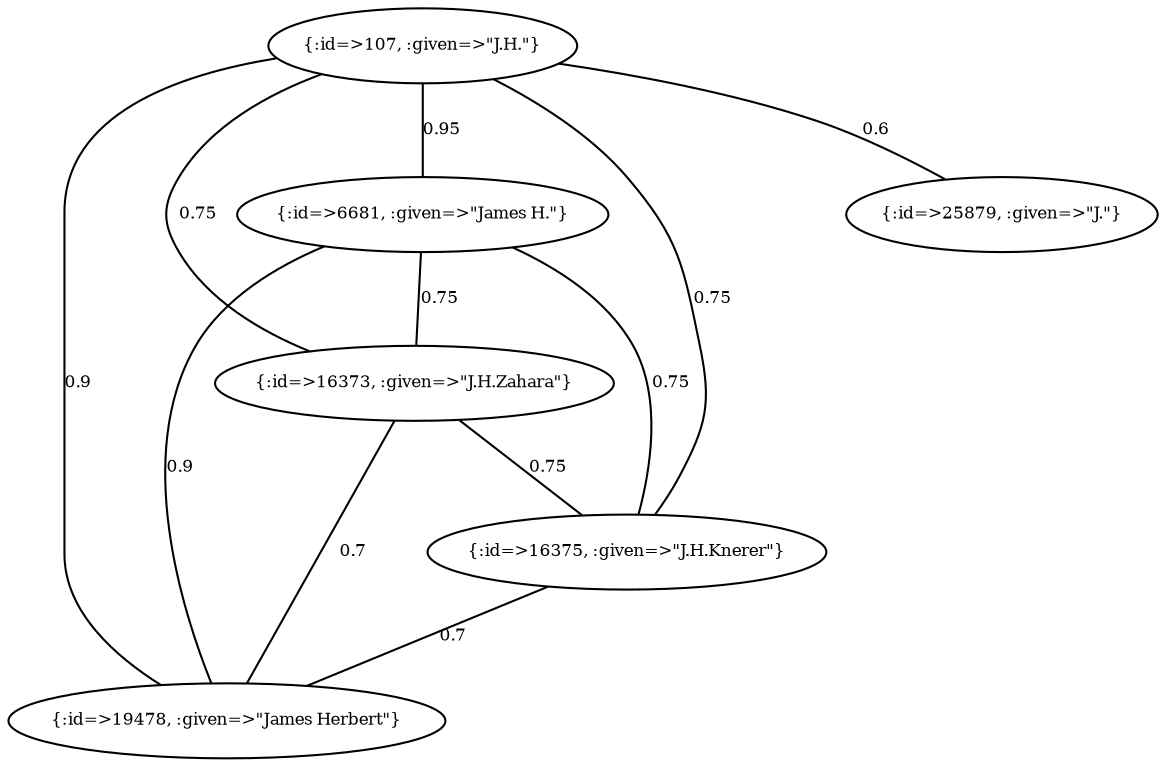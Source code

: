 graph Collector__WeightedGraph {
    "{:id=>107, :given=>\"J.H.\"}" [
        fontsize = 8,
        label = "{:id=>107, :given=>\"J.H.\"}"
    ]

    "{:id=>6681, :given=>\"James H.\"}" [
        fontsize = 8,
        label = "{:id=>6681, :given=>\"James H.\"}"
    ]

    "{:id=>16373, :given=>\"J.H.Zahara\"}" [
        fontsize = 8,
        label = "{:id=>16373, :given=>\"J.H.Zahara\"}"
    ]

    "{:id=>16375, :given=>\"J.H.Knerer\"}" [
        fontsize = 8,
        label = "{:id=>16375, :given=>\"J.H.Knerer\"}"
    ]

    "{:id=>19478, :given=>\"James Herbert\"}" [
        fontsize = 8,
        label = "{:id=>19478, :given=>\"James Herbert\"}"
    ]

    "{:id=>25879, :given=>\"J.\"}" [
        fontsize = 8,
        label = "{:id=>25879, :given=>\"J.\"}"
    ]

    "{:id=>107, :given=>\"J.H.\"}" -- "{:id=>6681, :given=>\"James H.\"}" [
        fontsize = 8,
        label = 0.95
    ]

    "{:id=>107, :given=>\"J.H.\"}" -- "{:id=>16373, :given=>\"J.H.Zahara\"}" [
        fontsize = 8,
        label = 0.75
    ]

    "{:id=>107, :given=>\"J.H.\"}" -- "{:id=>16375, :given=>\"J.H.Knerer\"}" [
        fontsize = 8,
        label = 0.75
    ]

    "{:id=>107, :given=>\"J.H.\"}" -- "{:id=>19478, :given=>\"James Herbert\"}" [
        fontsize = 8,
        label = 0.9
    ]

    "{:id=>107, :given=>\"J.H.\"}" -- "{:id=>25879, :given=>\"J.\"}" [
        fontsize = 8,
        label = 0.6
    ]

    "{:id=>6681, :given=>\"James H.\"}" -- "{:id=>16373, :given=>\"J.H.Zahara\"}" [
        fontsize = 8,
        label = 0.75
    ]

    "{:id=>6681, :given=>\"James H.\"}" -- "{:id=>16375, :given=>\"J.H.Knerer\"}" [
        fontsize = 8,
        label = 0.75
    ]

    "{:id=>6681, :given=>\"James H.\"}" -- "{:id=>19478, :given=>\"James Herbert\"}" [
        fontsize = 8,
        label = 0.9
    ]

    "{:id=>16373, :given=>\"J.H.Zahara\"}" -- "{:id=>16375, :given=>\"J.H.Knerer\"}" [
        fontsize = 8,
        label = 0.75
    ]

    "{:id=>16373, :given=>\"J.H.Zahara\"}" -- "{:id=>19478, :given=>\"James Herbert\"}" [
        fontsize = 8,
        label = 0.7
    ]

    "{:id=>16375, :given=>\"J.H.Knerer\"}" -- "{:id=>19478, :given=>\"James Herbert\"}" [
        fontsize = 8,
        label = 0.7
    ]
}
